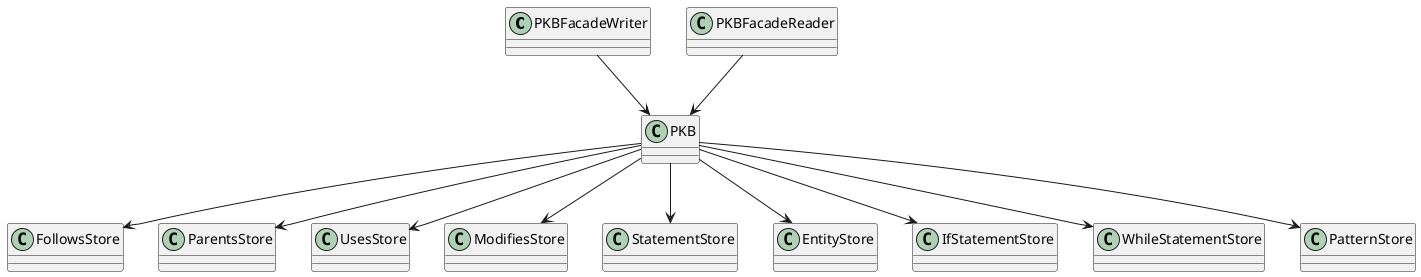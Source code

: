 @startuml
class           PKBFacadeWriter
class           PKBFacadeReader
class           PKB
class           FollowsStore
class           ParentsStore
class           UsesStore
class           ModifiesStore
class           StatementStore
class           EntityStore
class           IfStatementStore
class           WhileStatementStore
class           PatternStore
PKBFacadeWriter           -->           PKB
PKBFacadeReader           -->           PKB
PKB           -->           FollowsStore
PKB           -->           ParentsStore
PKB           -->           UsesStore
PKB           -->           ModifiesStore
PKB           -->           StatementStore
PKB           -->           EntityStore
PKB           -->           IfStatementStore
PKB           -->           WhileStatementStore
PKB           -->           PatternStore
@enduml